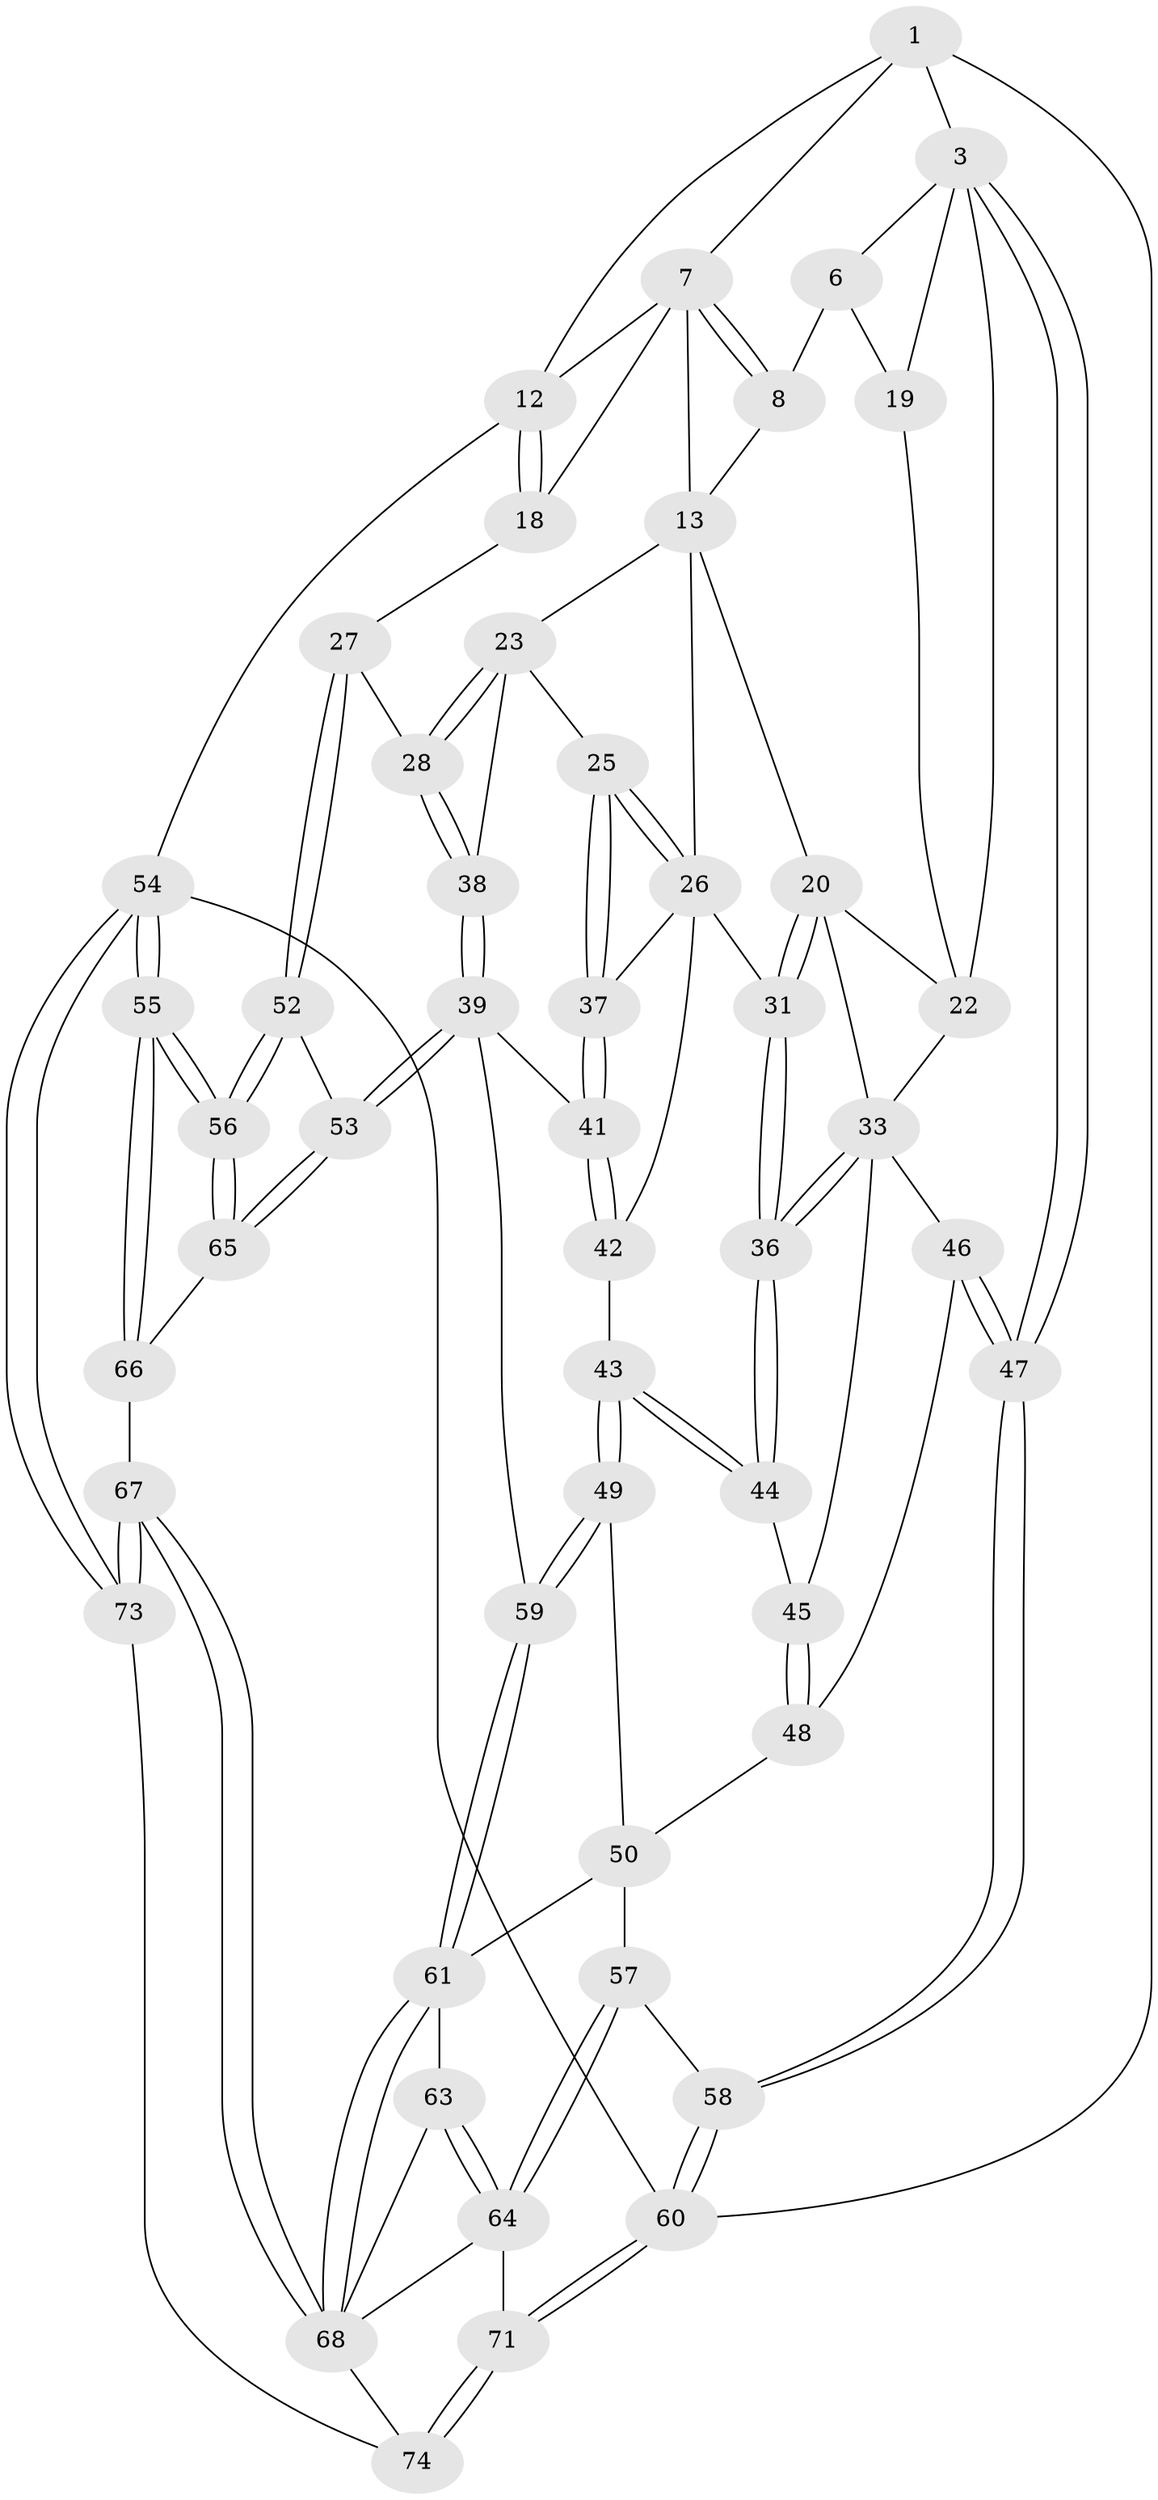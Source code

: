 // original degree distribution, {3: 0.02702702702702703, 5: 0.5675675675675675, 6: 0.1891891891891892, 4: 0.21621621621621623}
// Generated by graph-tools (version 1.1) at 2025/21/03/04/25 18:21:33]
// undirected, 51 vertices, 126 edges
graph export_dot {
graph [start="1"]
  node [color=gray90,style=filled];
  1 [pos="+0.25637017409306817+0",super="+2"];
  3 [pos="+0+0.13121485877619024",super="+4"];
  6 [pos="+0.1488606114307943+0.0677580500450646",super="+9"];
  7 [pos="+0.39493889419765676+0",super="+10"];
  8 [pos="+0.22985590410666382+0.18950392718806874"];
  12 [pos="+1+0"];
  13 [pos="+0.49210182549967196+0.08598329454050564",super="+17+14"];
  18 [pos="+1+0.30879747150551706"];
  19 [pos="+0.16572694172488947+0.21945592574319986"];
  20 [pos="+0.3182391853889792+0.2927138778925981",super="+21"];
  22 [pos="+0.16130969726686195+0.24933567217963892",super="+32"];
  23 [pos="+0.6909566441827194+0.3031317378362916",super="+24"];
  25 [pos="+0.644195496067392+0.33446473851205427"];
  26 [pos="+0.4883523507557199+0.2438391453651307",super="+29"];
  27 [pos="+1+0.36135455300365416"];
  28 [pos="+0.9979730965021829+0.37094189924219084"];
  31 [pos="+0.3721959199721501+0.3773133105922392"];
  33 [pos="+0.22309803777669915+0.3628520840478426",super="+34"];
  36 [pos="+0.29548628556963724+0.4412199194950107"];
  37 [pos="+0.5559069874159481+0.43045358358798186"];
  38 [pos="+0.7408360996739276+0.5768378342008597"];
  39 [pos="+0.6920720506044665+0.6417056897459046",super="+40"];
  41 [pos="+0.538207668720115+0.5961719034104035"];
  42 [pos="+0.45609493093426406+0.5697149897595688"];
  43 [pos="+0.3732290218393554+0.574088983441182"];
  44 [pos="+0.2770837646221123+0.5066912479773231"];
  45 [pos="+0.25111552472654053+0.5128418597281339"];
  46 [pos="+0+0.5062450739440565"];
  47 [pos="+0+0.5209235498612401"];
  48 [pos="+0.16599042849654463+0.6047768132957635"];
  49 [pos="+0.30793292712901815+0.6614894719322204"];
  50 [pos="+0.2832318536800921+0.6924895139446381",super="+51"];
  52 [pos="+1+0.6257154080071293"];
  53 [pos="+0.710907864462532+0.6750728114900884"];
  54 [pos="+1+1"];
  55 [pos="+1+0.9108194881376649"];
  56 [pos="+1+0.7308517563831696"];
  57 [pos="+0.11743123305845862+0.7838810528956733"];
  58 [pos="+0+0.6381185102168513"];
  59 [pos="+0.4860094778249662+0.7273372281337789"];
  60 [pos="+0+1"];
  61 [pos="+0.4515177043916738+0.7901443234261128",super="+62"];
  63 [pos="+0.28340835245540885+0.8634940880133637"];
  64 [pos="+0.15898851013905801+0.9361452581275912",super="+70"];
  65 [pos="+0.7287312411066033+0.7212875231818978"];
  66 [pos="+0.7379255600165282+0.8148661600232127"];
  67 [pos="+0.6693173645386458+0.9972443364046438"];
  68 [pos="+0.47368874299951846+0.8391704005377373",super="+69"];
  71 [pos="+0.022312717223729416+1"];
  73 [pos="+0.6923504369176502+1"];
  74 [pos="+0.526047865502704+1"];
  1 -- 7;
  1 -- 3;
  1 -- 12;
  1 -- 60;
  3 -- 47;
  3 -- 47;
  3 -- 19;
  3 -- 6;
  3 -- 22;
  6 -- 8;
  6 -- 19;
  7 -- 8;
  7 -- 8;
  7 -- 18;
  7 -- 12;
  7 -- 13 [weight=2];
  8 -- 13;
  12 -- 18;
  12 -- 18;
  12 -- 54;
  13 -- 23;
  13 -- 26;
  13 -- 20;
  18 -- 27;
  19 -- 22;
  20 -- 31;
  20 -- 31;
  20 -- 33;
  20 -- 22;
  22 -- 33;
  23 -- 28;
  23 -- 28;
  23 -- 25;
  23 -- 38;
  25 -- 26;
  25 -- 26;
  25 -- 37;
  25 -- 37;
  26 -- 42;
  26 -- 37;
  26 -- 31;
  27 -- 28;
  27 -- 52;
  27 -- 52;
  28 -- 38;
  28 -- 38;
  31 -- 36;
  31 -- 36;
  33 -- 36;
  33 -- 36;
  33 -- 46;
  33 -- 45;
  36 -- 44;
  36 -- 44;
  37 -- 41;
  37 -- 41;
  38 -- 39;
  38 -- 39;
  39 -- 53;
  39 -- 53;
  39 -- 41;
  39 -- 59;
  41 -- 42;
  41 -- 42;
  42 -- 43;
  43 -- 44;
  43 -- 44;
  43 -- 49;
  43 -- 49;
  44 -- 45;
  45 -- 48;
  45 -- 48;
  46 -- 47;
  46 -- 47;
  46 -- 48;
  47 -- 58;
  47 -- 58;
  48 -- 50;
  49 -- 50;
  49 -- 59;
  49 -- 59;
  50 -- 57;
  50 -- 61;
  52 -- 53;
  52 -- 56;
  52 -- 56;
  53 -- 65;
  53 -- 65;
  54 -- 55;
  54 -- 55;
  54 -- 73;
  54 -- 73;
  54 -- 60;
  55 -- 56;
  55 -- 56;
  55 -- 66;
  55 -- 66;
  56 -- 65;
  56 -- 65;
  57 -- 58;
  57 -- 64;
  57 -- 64;
  58 -- 60;
  58 -- 60;
  59 -- 61;
  59 -- 61;
  60 -- 71;
  60 -- 71;
  61 -- 68;
  61 -- 68;
  61 -- 63;
  63 -- 64;
  63 -- 64;
  63 -- 68;
  64 -- 71;
  64 -- 68;
  65 -- 66;
  66 -- 67;
  67 -- 68;
  67 -- 68;
  67 -- 73;
  67 -- 73;
  68 -- 74;
  71 -- 74;
  71 -- 74;
  73 -- 74;
}
